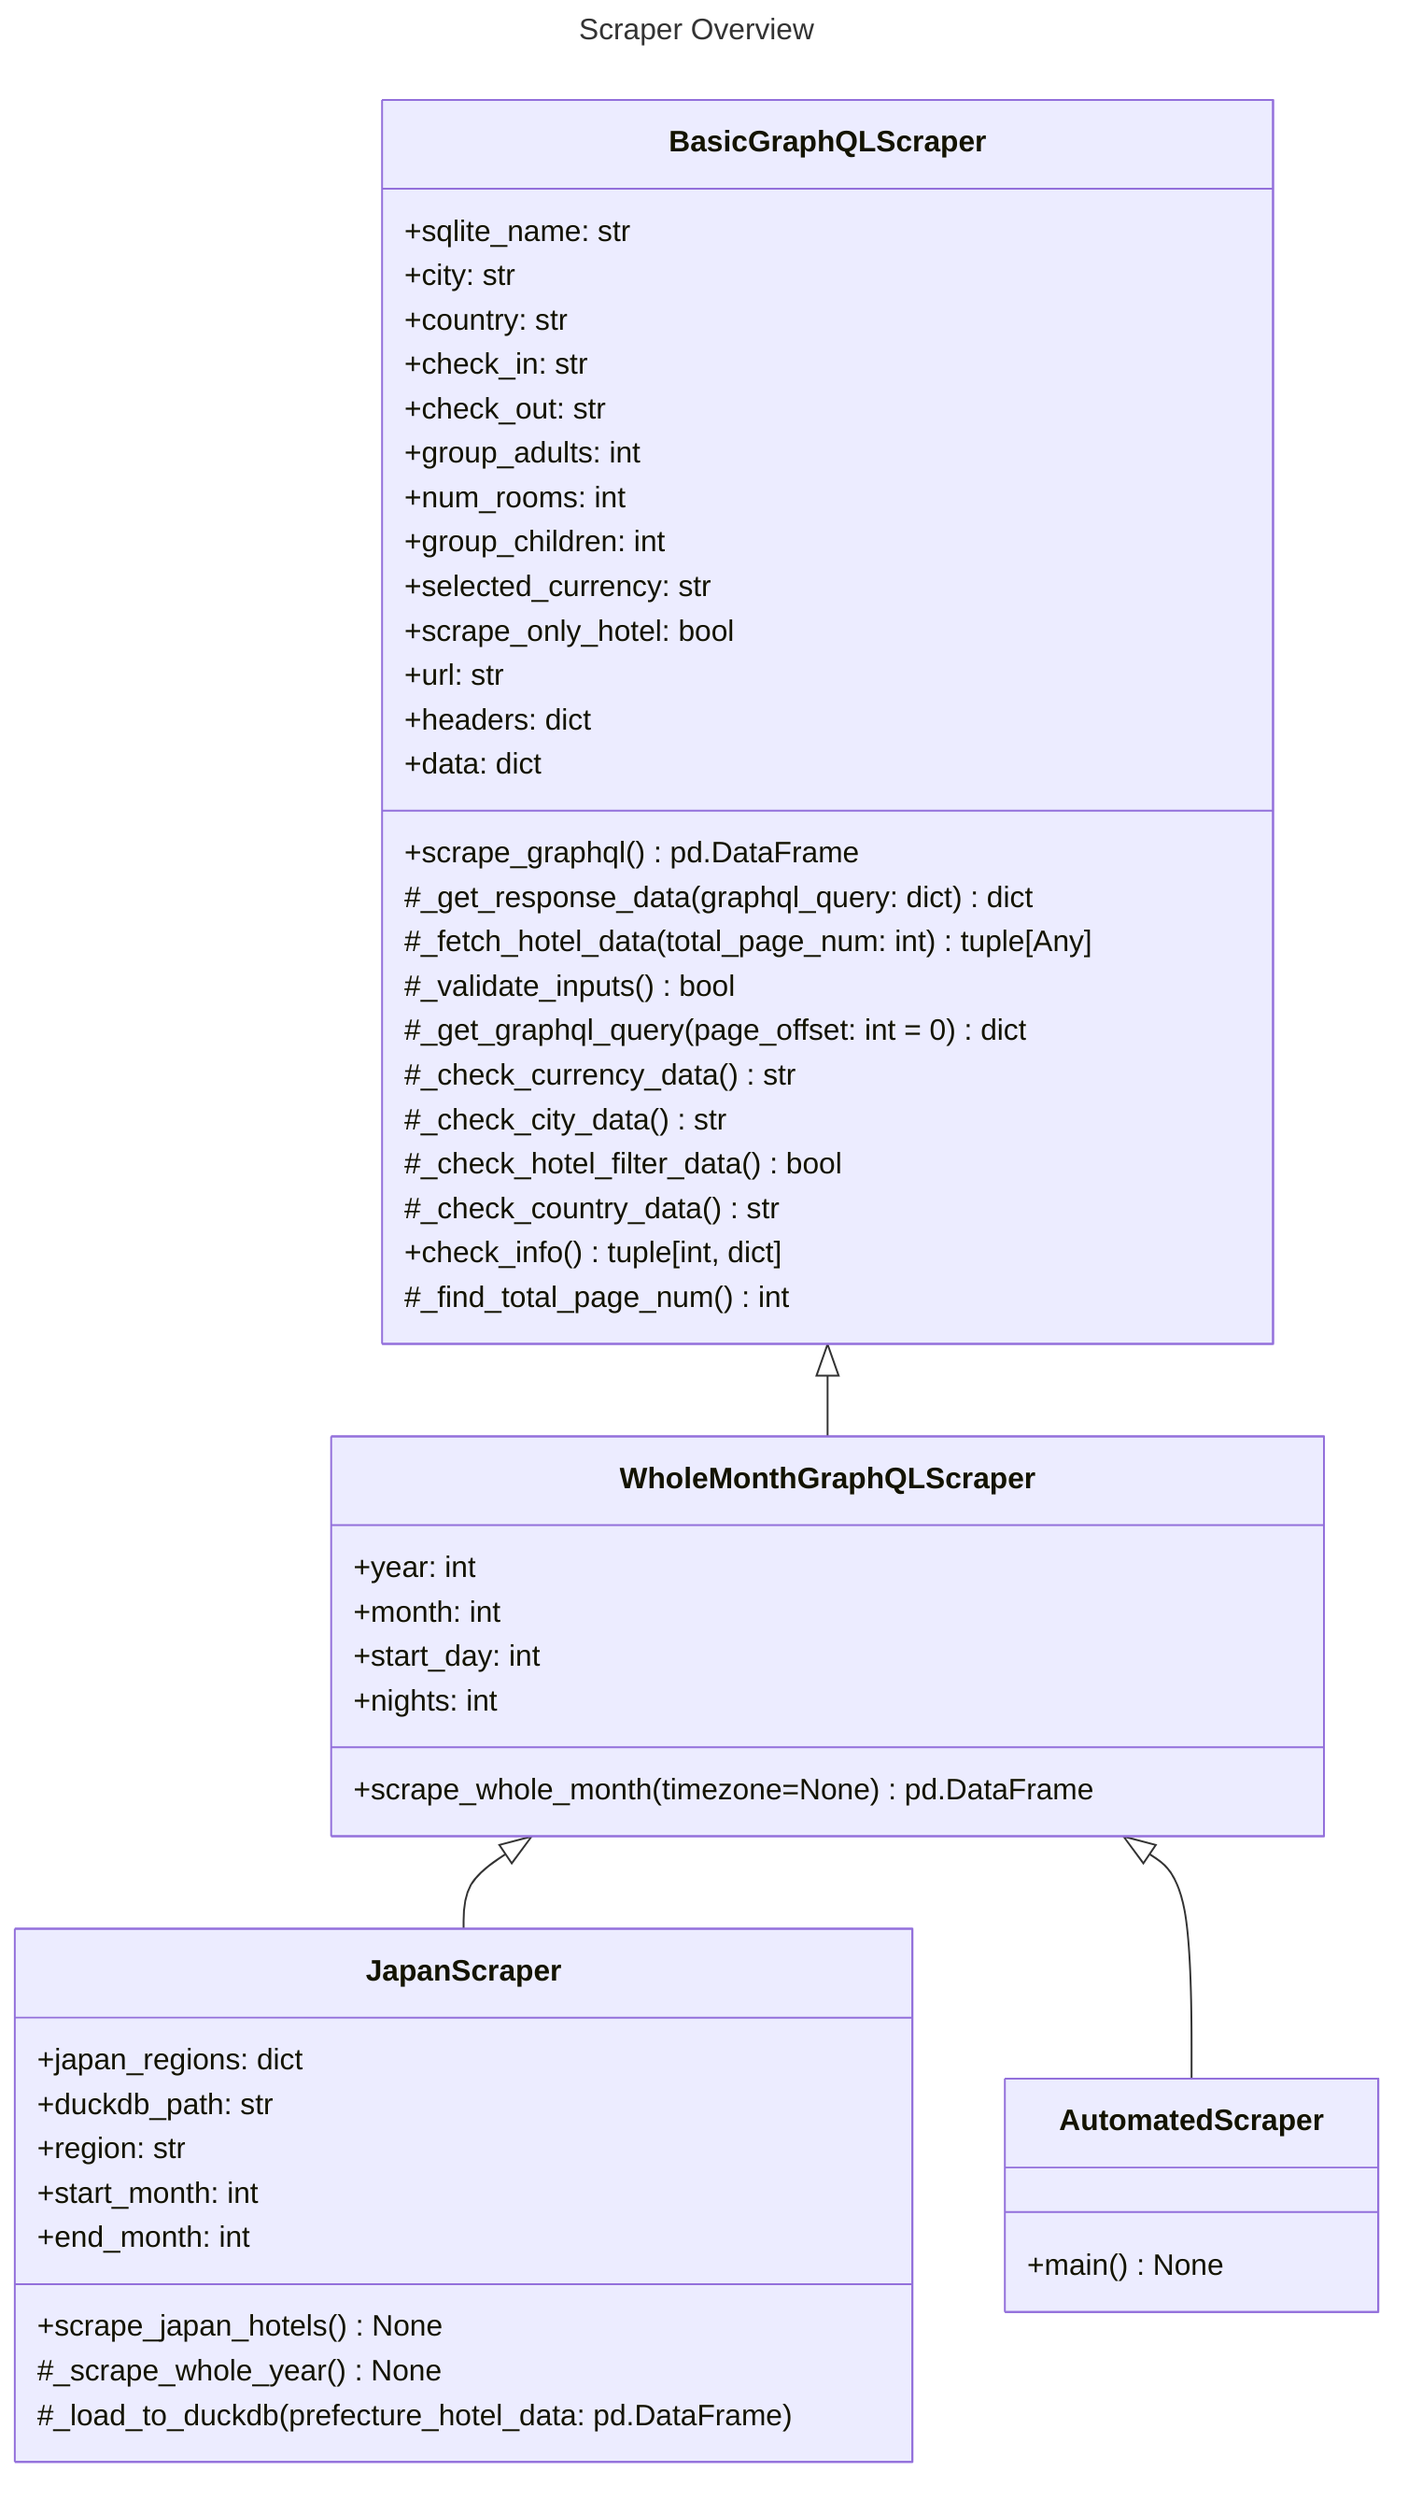 ---
title: Scraper Overview
---
classDiagram
    class BasicGraphQLScraper {
        +sqlite_name: str
        +city: str
        +country: str
        +check_in: str
        +check_out: str
        +group_adults: int
        +num_rooms: int
        +group_children: int
        +selected_currency: str
        +scrape_only_hotel: bool
        +url: str
        +headers: dict
        +data: dict
        +scrape_graphql() pd.DataFrame
        #_get_response_data(graphql_query: dict) dict
        #_fetch_hotel_data(total_page_num: int) tuple[Any]
        #_validate_inputs() bool
        #_get_graphql_query(page_offset: int = 0) dict
        #_check_currency_data() str
        #_check_city_data() str
        #_check_hotel_filter_data() bool
        #_check_country_data() str
        +check_info() tuple[int, dict]
        #_find_total_page_num() int
    }


    class WholeMonthGraphQLScraper {
        +year: int
        +month: int
        +start_day: int
        +nights: int

        +scrape_whole_month(timezone=None) pd.DataFrame
    }

    class JapanScraper {
        +japan_regions: dict
        +duckdb_path: str
        +region: str
        +start_month: int
        +end_month: int

        +scrape_japan_hotels() None
        #_scrape_whole_year() None
        #_load_to_duckdb(prefecture_hotel_data: pd.DataFrame)
    }

    class AutomatedScraper {
        +main() None
    }

    BasicGraphQLScraper <|-- WholeMonthGraphQLScraper
    WholeMonthGraphQLScraper <|-- JapanScraper
    WholeMonthGraphQLScraper <|-- AutomatedScraper